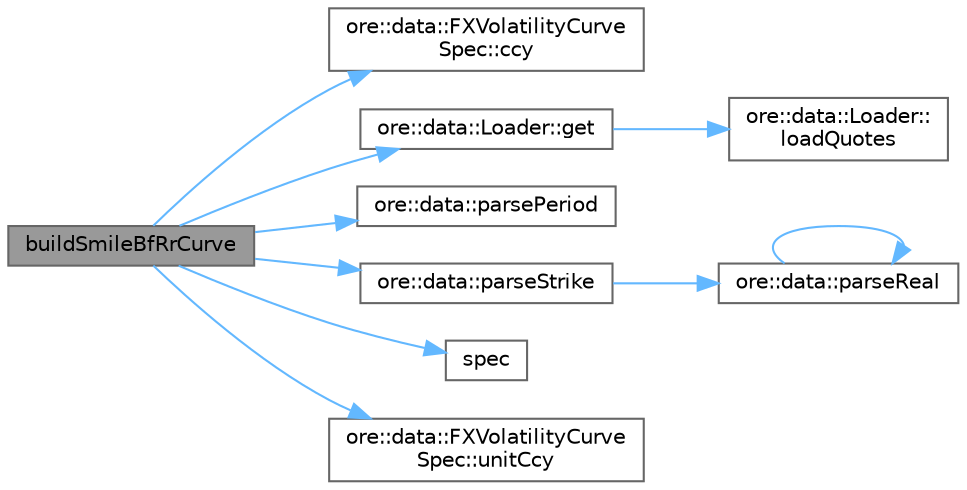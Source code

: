 digraph "buildSmileBfRrCurve"
{
 // INTERACTIVE_SVG=YES
 // LATEX_PDF_SIZE
  bgcolor="transparent";
  edge [fontname=Helvetica,fontsize=10,labelfontname=Helvetica,labelfontsize=10];
  node [fontname=Helvetica,fontsize=10,shape=box,height=0.2,width=0.4];
  rankdir="LR";
  Node1 [label="buildSmileBfRrCurve",height=0.2,width=0.4,color="gray40", fillcolor="grey60", style="filled", fontcolor="black",tooltip=" "];
  Node1 -> Node2 [color="steelblue1",style="solid"];
  Node2 [label="ore::data::FXVolatilityCurve\lSpec::ccy",height=0.2,width=0.4,color="grey40", fillcolor="white", style="filled",URL="$classore_1_1data_1_1_f_x_volatility_curve_spec.html#a3d358ea6ebc33cd2ab59484401f77d54",tooltip=" "];
  Node1 -> Node3 [color="steelblue1",style="solid"];
  Node3 [label="ore::data::Loader::get",height=0.2,width=0.4,color="grey40", fillcolor="white", style="filled",URL="$classore_1_1data_1_1_loader.html#a19d9f6f808db2631247ec12ffe291225",tooltip="get quote by its unique name, throws if not existent, override in derived classes for performance"];
  Node3 -> Node4 [color="steelblue1",style="solid"];
  Node4 [label="ore::data::Loader::\lloadQuotes",height=0.2,width=0.4,color="grey40", fillcolor="white", style="filled",URL="$classore_1_1data_1_1_loader.html#a0086c4f946085ef0b9d5c56bd1539f91",tooltip="get all quotes, TODO change the return value to std::set"];
  Node1 -> Node5 [color="steelblue1",style="solid"];
  Node5 [label="ore::data::parsePeriod",height=0.2,width=0.4,color="grey40", fillcolor="white", style="filled",URL="$group__utilities.html#ga8e0623e2cb01e250e9cfec4619256208",tooltip="Convert text to QuantLib::Period."];
  Node1 -> Node6 [color="steelblue1",style="solid"];
  Node6 [label="ore::data::parseStrike",height=0.2,width=0.4,color="grey40", fillcolor="white", style="filled",URL="$group__utilities.html#ga2037f312d2920037572bdc0c30a6395d",tooltip="Convert text to Strike."];
  Node6 -> Node7 [color="steelblue1",style="solid"];
  Node7 [label="ore::data::parseReal",height=0.2,width=0.4,color="grey40", fillcolor="white", style="filled",URL="$group__utilities.html#gad1db2a68f9a73667c3b4084d63955bdd",tooltip="Convert text to Real."];
  Node7 -> Node7 [color="steelblue1",style="solid"];
  Node1 -> Node8 [color="steelblue1",style="solid"];
  Node8 [label="spec",height=0.2,width=0.4,color="grey40", fillcolor="white", style="filled",URL="$classore_1_1data_1_1_f_x_vol_curve.html#af0f1be52552a1e5147607f5ae5fb757b",tooltip=" "];
  Node1 -> Node9 [color="steelblue1",style="solid"];
  Node9 [label="ore::data::FXVolatilityCurve\lSpec::unitCcy",height=0.2,width=0.4,color="grey40", fillcolor="white", style="filled",URL="$classore_1_1data_1_1_f_x_volatility_curve_spec.html#a8accfec7a5d4efba265e093095cc5cbc",tooltip=" "];
}
